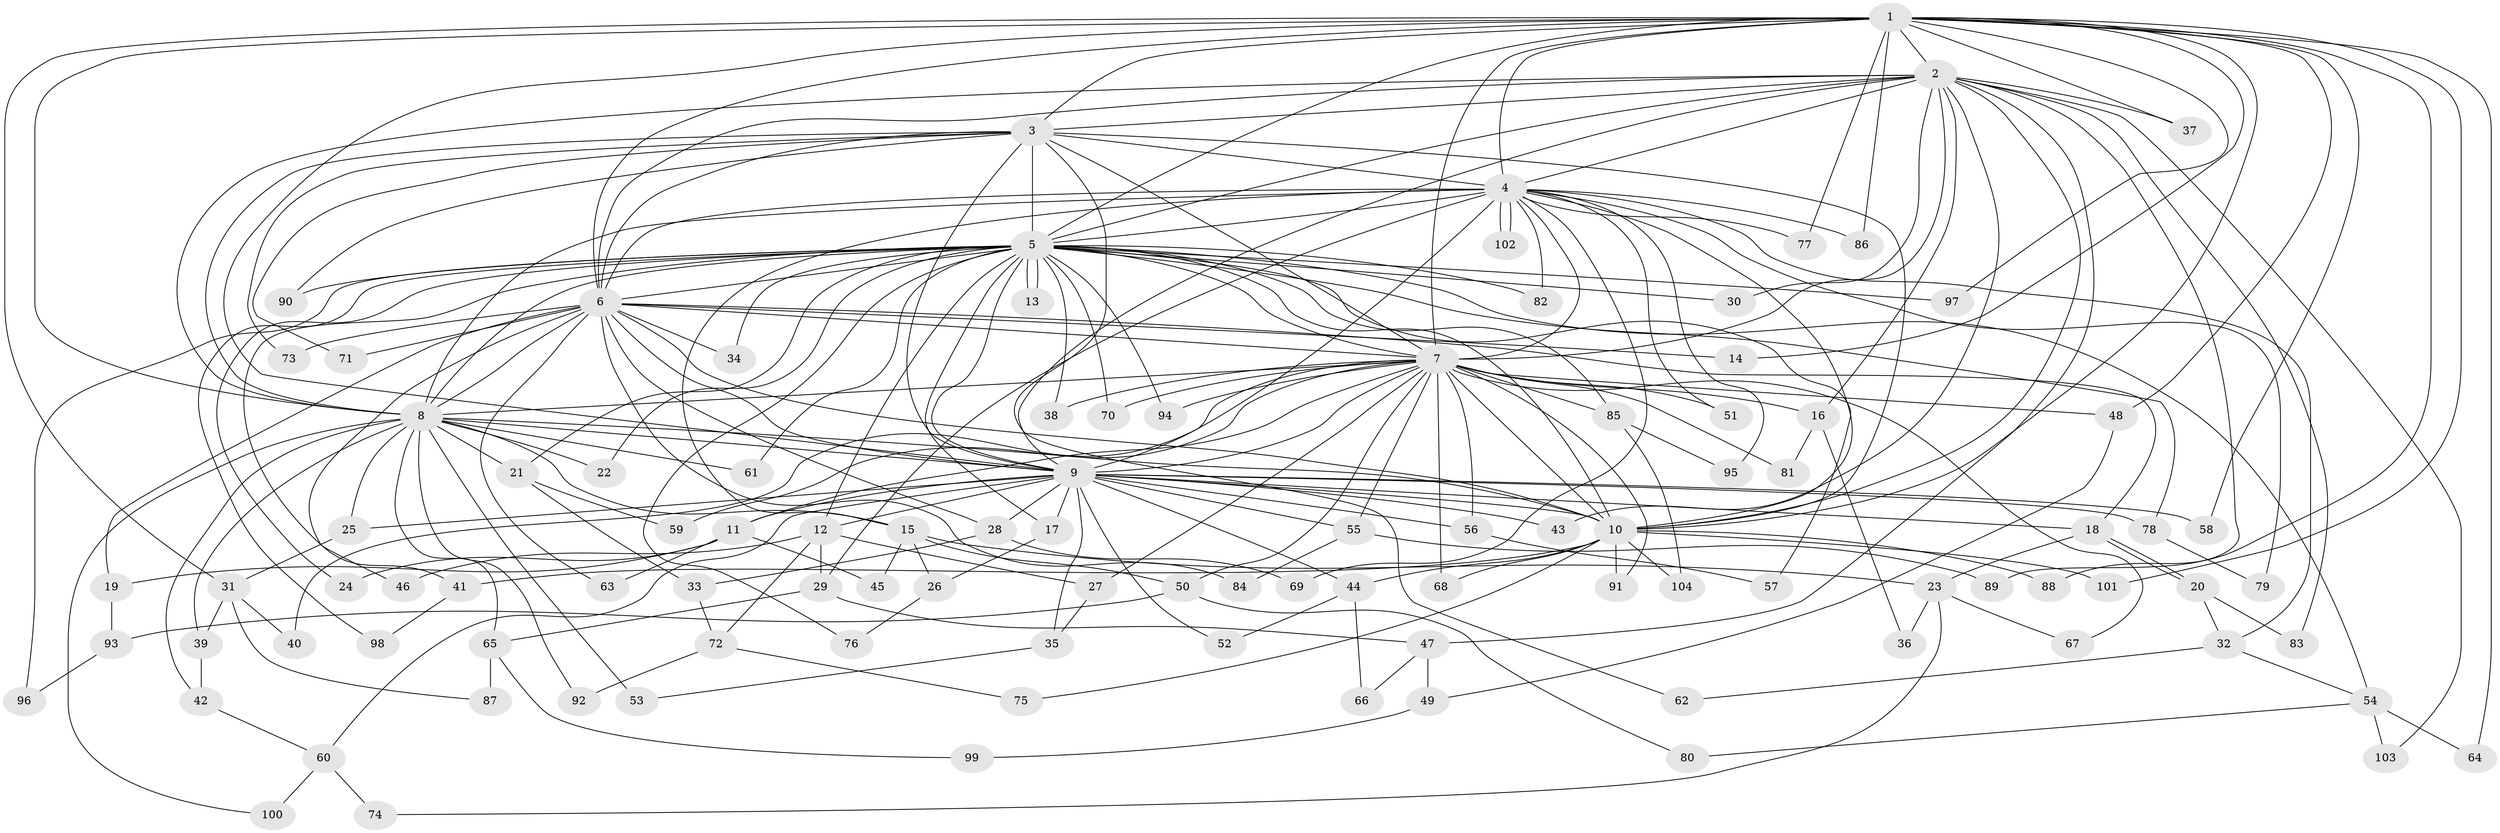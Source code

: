 // coarse degree distribution, {31: 0.0125, 14: 0.0125, 11: 0.0125, 37: 0.0125, 18: 0.0125, 25: 0.0125, 21: 0.0125, 15: 0.0125, 6: 0.0125, 7: 0.0125, 1: 0.0375, 2: 0.5375, 3: 0.1, 4: 0.125, 5: 0.075}
// Generated by graph-tools (version 1.1) at 2025/23/03/03/25 07:23:42]
// undirected, 104 vertices, 233 edges
graph export_dot {
graph [start="1"]
  node [color=gray90,style=filled];
  1;
  2;
  3;
  4;
  5;
  6;
  7;
  8;
  9;
  10;
  11;
  12;
  13;
  14;
  15;
  16;
  17;
  18;
  19;
  20;
  21;
  22;
  23;
  24;
  25;
  26;
  27;
  28;
  29;
  30;
  31;
  32;
  33;
  34;
  35;
  36;
  37;
  38;
  39;
  40;
  41;
  42;
  43;
  44;
  45;
  46;
  47;
  48;
  49;
  50;
  51;
  52;
  53;
  54;
  55;
  56;
  57;
  58;
  59;
  60;
  61;
  62;
  63;
  64;
  65;
  66;
  67;
  68;
  69;
  70;
  71;
  72;
  73;
  74;
  75;
  76;
  77;
  78;
  79;
  80;
  81;
  82;
  83;
  84;
  85;
  86;
  87;
  88;
  89;
  90;
  91;
  92;
  93;
  94;
  95;
  96;
  97;
  98;
  99;
  100;
  101;
  102;
  103;
  104;
  1 -- 2;
  1 -- 3;
  1 -- 4;
  1 -- 5;
  1 -- 6;
  1 -- 7;
  1 -- 8;
  1 -- 9;
  1 -- 10;
  1 -- 14;
  1 -- 31;
  1 -- 37;
  1 -- 48;
  1 -- 58;
  1 -- 64;
  1 -- 77;
  1 -- 86;
  1 -- 88;
  1 -- 97;
  1 -- 101;
  2 -- 3;
  2 -- 4;
  2 -- 5;
  2 -- 6;
  2 -- 7;
  2 -- 8;
  2 -- 9;
  2 -- 10;
  2 -- 16;
  2 -- 30;
  2 -- 37;
  2 -- 43;
  2 -- 47;
  2 -- 83;
  2 -- 89;
  2 -- 103;
  3 -- 4;
  3 -- 5;
  3 -- 6;
  3 -- 7;
  3 -- 8;
  3 -- 9;
  3 -- 10;
  3 -- 62;
  3 -- 71;
  3 -- 73;
  3 -- 90;
  4 -- 5;
  4 -- 6;
  4 -- 7;
  4 -- 8;
  4 -- 9;
  4 -- 10;
  4 -- 15;
  4 -- 29;
  4 -- 32;
  4 -- 51;
  4 -- 69;
  4 -- 77;
  4 -- 79;
  4 -- 82;
  4 -- 86;
  4 -- 95;
  4 -- 102;
  4 -- 102;
  5 -- 6;
  5 -- 7;
  5 -- 8;
  5 -- 9;
  5 -- 10;
  5 -- 12;
  5 -- 13;
  5 -- 13;
  5 -- 17;
  5 -- 21;
  5 -- 22;
  5 -- 24;
  5 -- 30;
  5 -- 34;
  5 -- 38;
  5 -- 41;
  5 -- 54;
  5 -- 57;
  5 -- 61;
  5 -- 70;
  5 -- 76;
  5 -- 78;
  5 -- 82;
  5 -- 85;
  5 -- 90;
  5 -- 94;
  5 -- 96;
  5 -- 97;
  5 -- 98;
  6 -- 7;
  6 -- 8;
  6 -- 9;
  6 -- 10;
  6 -- 14;
  6 -- 18;
  6 -- 19;
  6 -- 28;
  6 -- 34;
  6 -- 46;
  6 -- 63;
  6 -- 71;
  6 -- 73;
  6 -- 84;
  7 -- 8;
  7 -- 9;
  7 -- 10;
  7 -- 11;
  7 -- 16;
  7 -- 27;
  7 -- 38;
  7 -- 40;
  7 -- 48;
  7 -- 50;
  7 -- 51;
  7 -- 55;
  7 -- 56;
  7 -- 59;
  7 -- 67;
  7 -- 68;
  7 -- 70;
  7 -- 81;
  7 -- 85;
  7 -- 91;
  7 -- 94;
  8 -- 9;
  8 -- 10;
  8 -- 15;
  8 -- 21;
  8 -- 22;
  8 -- 25;
  8 -- 39;
  8 -- 42;
  8 -- 53;
  8 -- 61;
  8 -- 65;
  8 -- 92;
  8 -- 100;
  9 -- 10;
  9 -- 11;
  9 -- 12;
  9 -- 17;
  9 -- 18;
  9 -- 25;
  9 -- 28;
  9 -- 35;
  9 -- 43;
  9 -- 44;
  9 -- 52;
  9 -- 55;
  9 -- 56;
  9 -- 58;
  9 -- 60;
  9 -- 78;
  10 -- 41;
  10 -- 44;
  10 -- 68;
  10 -- 75;
  10 -- 88;
  10 -- 91;
  10 -- 101;
  10 -- 104;
  11 -- 19;
  11 -- 24;
  11 -- 45;
  11 -- 63;
  12 -- 27;
  12 -- 29;
  12 -- 46;
  12 -- 72;
  15 -- 23;
  15 -- 26;
  15 -- 45;
  15 -- 50;
  16 -- 36;
  16 -- 81;
  17 -- 26;
  18 -- 20;
  18 -- 20;
  18 -- 23;
  19 -- 93;
  20 -- 32;
  20 -- 83;
  21 -- 33;
  21 -- 59;
  23 -- 36;
  23 -- 67;
  23 -- 74;
  25 -- 31;
  26 -- 76;
  27 -- 35;
  28 -- 33;
  28 -- 69;
  29 -- 47;
  29 -- 65;
  31 -- 39;
  31 -- 40;
  31 -- 87;
  32 -- 54;
  32 -- 62;
  33 -- 72;
  35 -- 53;
  39 -- 42;
  41 -- 98;
  42 -- 60;
  44 -- 52;
  44 -- 66;
  47 -- 49;
  47 -- 66;
  48 -- 49;
  49 -- 99;
  50 -- 80;
  50 -- 93;
  54 -- 64;
  54 -- 80;
  54 -- 103;
  55 -- 84;
  55 -- 89;
  56 -- 57;
  60 -- 74;
  60 -- 100;
  65 -- 87;
  65 -- 99;
  72 -- 75;
  72 -- 92;
  78 -- 79;
  85 -- 95;
  85 -- 104;
  93 -- 96;
}
